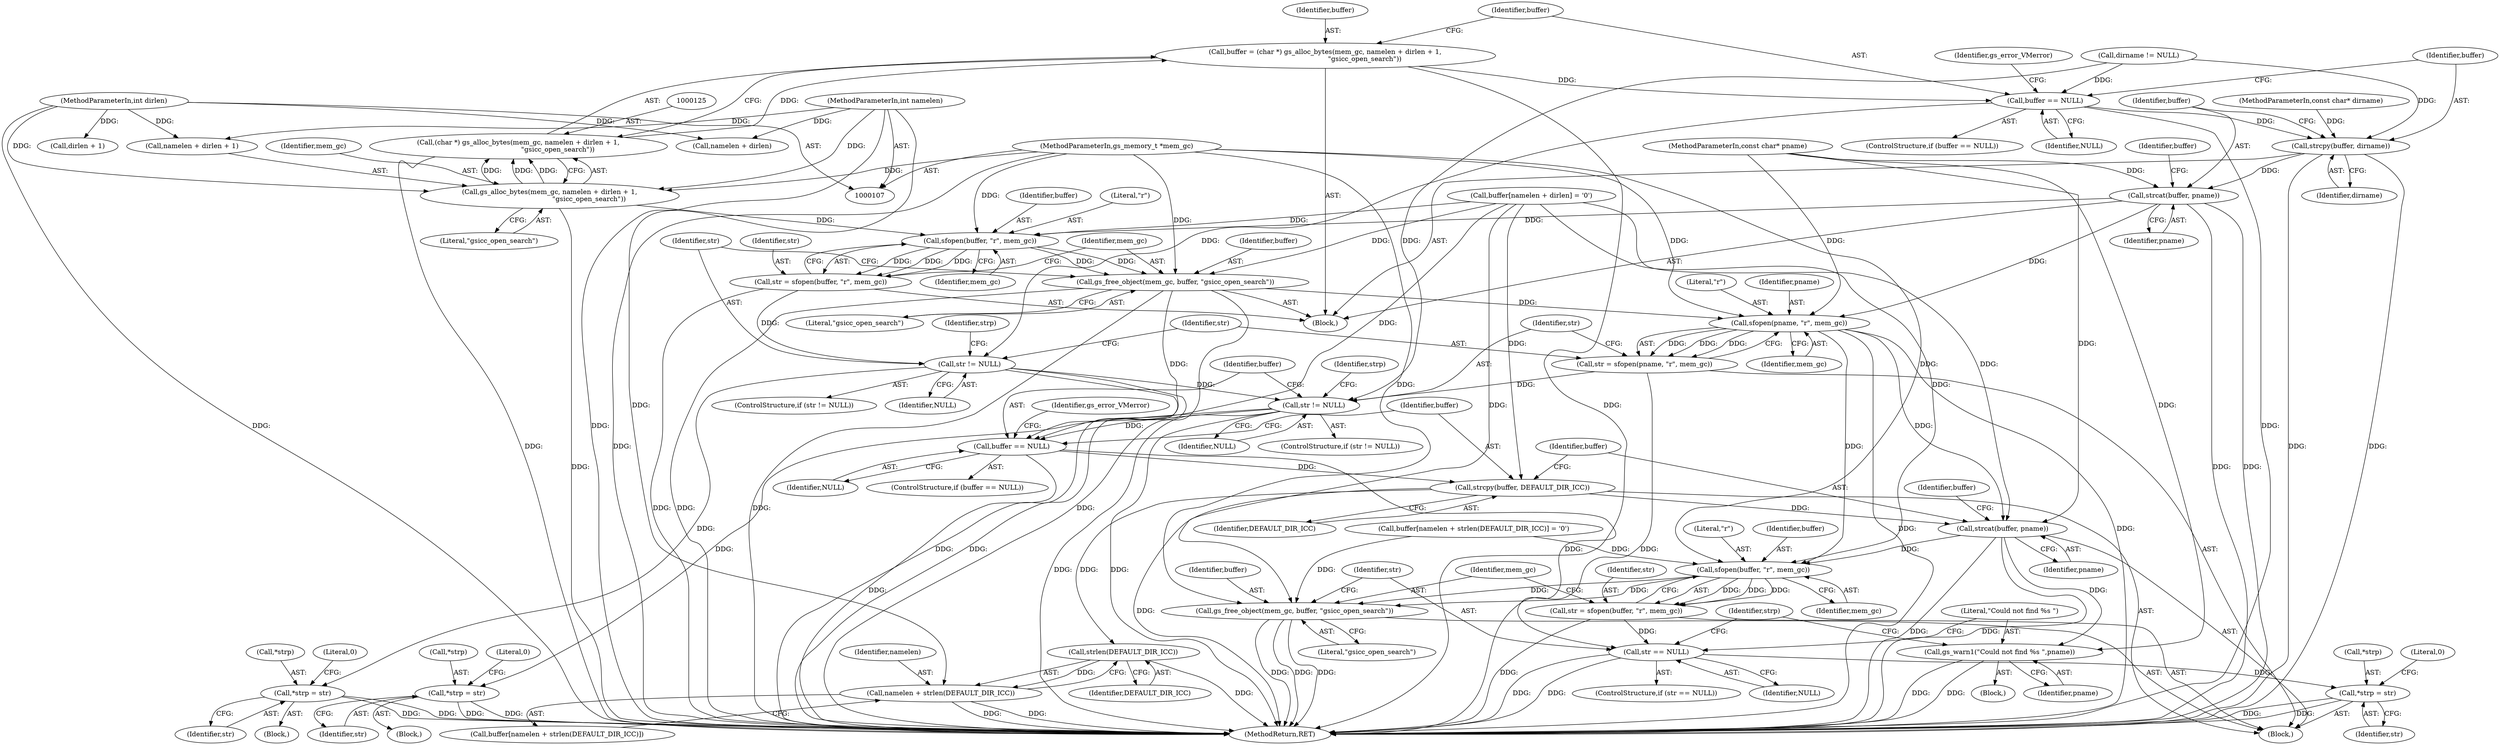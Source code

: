 digraph "1_ghostscript_6d444c273da5499a4cd72f21cb6d4c9a5256807d@integer" {
"1000122" [label="(Call,buffer = (char *) gs_alloc_bytes(mem_gc, namelen + dirlen + 1,\n                                     \"gsicc_open_search\"))"];
"1000124" [label="(Call,(char *) gs_alloc_bytes(mem_gc, namelen + dirlen + 1,\n                                     \"gsicc_open_search\"))"];
"1000126" [label="(Call,gs_alloc_bytes(mem_gc, namelen + dirlen + 1,\n                                     \"gsicc_open_search\"))"];
"1000110" [label="(MethodParameterIn,gs_memory_t *mem_gc)"];
"1000109" [label="(MethodParameterIn,int namelen)"];
"1000112" [label="(MethodParameterIn,int dirlen)"];
"1000135" [label="(Call,buffer == NULL)"];
"1000140" [label="(Call,strcpy(buffer, dirname))"];
"1000143" [label="(Call,strcat(buffer, pname))"];
"1000155" [label="(Call,sfopen(buffer, \"r\", mem_gc))"];
"1000153" [label="(Call,str = sfopen(buffer, \"r\", mem_gc))"];
"1000164" [label="(Call,str != NULL)"];
"1000168" [label="(Call,*strp = str)"];
"1000181" [label="(Call,str != NULL)"];
"1000185" [label="(Call,*strp = str)"];
"1000192" [label="(Call,buffer == NULL)"];
"1000197" [label="(Call,strcpy(buffer, DEFAULT_DIR_ICC))"];
"1000200" [label="(Call,strcat(buffer, pname))"];
"1000213" [label="(Call,sfopen(buffer, \"r\", mem_gc))"];
"1000211" [label="(Call,str = sfopen(buffer, \"r\", mem_gc))"];
"1000222" [label="(Call,str == NULL)"];
"1000229" [label="(Call,*strp = str)"];
"1000217" [label="(Call,gs_free_object(mem_gc, buffer, \"gsicc_open_search\"))"];
"1000226" [label="(Call,gs_warn1(\"Could not find %s \",pname))"];
"1000208" [label="(Call,strlen(DEFAULT_DIR_ICC))"];
"1000206" [label="(Call,namelen + strlen(DEFAULT_DIR_ICC))"];
"1000159" [label="(Call,gs_free_object(mem_gc, buffer, \"gsicc_open_search\"))"];
"1000176" [label="(Call,sfopen(pname, \"r\", mem_gc))"];
"1000174" [label="(Call,str = sfopen(pname, \"r\", mem_gc))"];
"1000175" [label="(Identifier,str)"];
"1000228" [label="(Identifier,pname)"];
"1000180" [label="(ControlStructure,if (str != NULL))"];
"1000142" [label="(Identifier,dirname)"];
"1000140" [label="(Call,strcpy(buffer, dirname))"];
"1000153" [label="(Call,str = sfopen(buffer, \"r\", mem_gc))"];
"1000235" [label="(MethodReturn,RET)"];
"1000123" [label="(Identifier,buffer)"];
"1000155" [label="(Call,sfopen(buffer, \"r\", mem_gc))"];
"1000177" [label="(Identifier,pname)"];
"1000192" [label="(Call,buffer == NULL)"];
"1000216" [label="(Identifier,mem_gc)"];
"1000111" [label="(MethodParameterIn,const char* dirname)"];
"1000169" [label="(Call,*strp)"];
"1000112" [label="(MethodParameterIn,int dirlen)"];
"1000198" [label="(Identifier,buffer)"];
"1000145" [label="(Identifier,pname)"];
"1000193" [label="(Identifier,buffer)"];
"1000212" [label="(Identifier,str)"];
"1000217" [label="(Call,gs_free_object(mem_gc, buffer, \"gsicc_open_search\"))"];
"1000114" [label="(Block,)"];
"1000166" [label="(Identifier,NULL)"];
"1000181" [label="(Call,str != NULL)"];
"1000121" [label="(Block,)"];
"1000213" [label="(Call,sfopen(buffer, \"r\", mem_gc))"];
"1000194" [label="(Identifier,NULL)"];
"1000182" [label="(Identifier,str)"];
"1000226" [label="(Call,gs_warn1(\"Could not find %s \",pname))"];
"1000141" [label="(Identifier,buffer)"];
"1000162" [label="(Literal,\"gsicc_open_search\")"];
"1000183" [label="(Identifier,NULL)"];
"1000156" [label="(Identifier,buffer)"];
"1000108" [label="(MethodParameterIn,const char* pname)"];
"1000163" [label="(ControlStructure,if (str != NULL))"];
"1000118" [label="(Call,dirname != NULL)"];
"1000203" [label="(Call,buffer[namelen + strlen(DEFAULT_DIR_ICC)] = '\0')"];
"1000135" [label="(Call,buffer == NULL)"];
"1000176" [label="(Call,sfopen(pname, \"r\", mem_gc))"];
"1000219" [label="(Identifier,buffer)"];
"1000232" [label="(Identifier,str)"];
"1000209" [label="(Identifier,DEFAULT_DIR_ICC)"];
"1000185" [label="(Call,*strp = str)"];
"1000222" [label="(Call,str == NULL)"];
"1000229" [label="(Call,*strp = str)"];
"1000134" [label="(ControlStructure,if (buffer == NULL))"];
"1000220" [label="(Literal,\"gsicc_open_search\")"];
"1000128" [label="(Call,namelen + dirlen + 1)"];
"1000207" [label="(Identifier,namelen)"];
"1000126" [label="(Call,gs_alloc_bytes(mem_gc, namelen + dirlen + 1,\n                                     \"gsicc_open_search\"))"];
"1000199" [label="(Identifier,DEFAULT_DIR_ICC)"];
"1000158" [label="(Identifier,mem_gc)"];
"1000214" [label="(Identifier,buffer)"];
"1000137" [label="(Identifier,NULL)"];
"1000204" [label="(Call,buffer[namelen + strlen(DEFAULT_DIR_ICC)])"];
"1000234" [label="(Literal,0)"];
"1000191" [label="(ControlStructure,if (buffer == NULL))"];
"1000171" [label="(Identifier,str)"];
"1000188" [label="(Identifier,str)"];
"1000143" [label="(Call,strcat(buffer, pname))"];
"1000154" [label="(Identifier,str)"];
"1000110" [label="(MethodParameterIn,gs_memory_t *mem_gc)"];
"1000173" [label="(Literal,0)"];
"1000170" [label="(Identifier,strp)"];
"1000223" [label="(Identifier,str)"];
"1000206" [label="(Call,namelen + strlen(DEFAULT_DIR_ICC))"];
"1000164" [label="(Call,str != NULL)"];
"1000165" [label="(Identifier,str)"];
"1000202" [label="(Identifier,pname)"];
"1000197" [label="(Call,strcpy(buffer, DEFAULT_DIR_ICC))"];
"1000211" [label="(Call,str = sfopen(buffer, \"r\", mem_gc))"];
"1000149" [label="(Call,namelen + dirlen)"];
"1000122" [label="(Call,buffer = (char *) gs_alloc_bytes(mem_gc, namelen + dirlen + 1,\n                                     \"gsicc_open_search\"))"];
"1000187" [label="(Identifier,strp)"];
"1000196" [label="(Identifier,gs_error_VMerror)"];
"1000225" [label="(Block,)"];
"1000231" [label="(Identifier,strp)"];
"1000167" [label="(Block,)"];
"1000127" [label="(Identifier,mem_gc)"];
"1000148" [label="(Identifier,buffer)"];
"1000146" [label="(Call,buffer[namelen + dirlen] = '\0')"];
"1000109" [label="(MethodParameterIn,int namelen)"];
"1000190" [label="(Literal,0)"];
"1000124" [label="(Call,(char *) gs_alloc_bytes(mem_gc, namelen + dirlen + 1,\n                                     \"gsicc_open_search\"))"];
"1000144" [label="(Identifier,buffer)"];
"1000157" [label="(Literal,\"r\")"];
"1000200" [label="(Call,strcat(buffer, pname))"];
"1000168" [label="(Call,*strp = str)"];
"1000227" [label="(Literal,\"Could not find %s \")"];
"1000186" [label="(Call,*strp)"];
"1000136" [label="(Identifier,buffer)"];
"1000161" [label="(Identifier,buffer)"];
"1000160" [label="(Identifier,mem_gc)"];
"1000174" [label="(Call,str = sfopen(pname, \"r\", mem_gc))"];
"1000133" [label="(Literal,\"gsicc_open_search\")"];
"1000221" [label="(ControlStructure,if (str == NULL))"];
"1000230" [label="(Call,*strp)"];
"1000184" [label="(Block,)"];
"1000201" [label="(Identifier,buffer)"];
"1000178" [label="(Literal,\"r\")"];
"1000139" [label="(Identifier,gs_error_VMerror)"];
"1000224" [label="(Identifier,NULL)"];
"1000130" [label="(Call,dirlen + 1)"];
"1000159" [label="(Call,gs_free_object(mem_gc, buffer, \"gsicc_open_search\"))"];
"1000208" [label="(Call,strlen(DEFAULT_DIR_ICC))"];
"1000218" [label="(Identifier,mem_gc)"];
"1000179" [label="(Identifier,mem_gc)"];
"1000205" [label="(Identifier,buffer)"];
"1000215" [label="(Literal,\"r\")"];
"1000122" -> "1000121"  [label="AST: "];
"1000122" -> "1000124"  [label="CFG: "];
"1000123" -> "1000122"  [label="AST: "];
"1000124" -> "1000122"  [label="AST: "];
"1000136" -> "1000122"  [label="CFG: "];
"1000122" -> "1000235"  [label="DDG: "];
"1000124" -> "1000122"  [label="DDG: "];
"1000122" -> "1000135"  [label="DDG: "];
"1000124" -> "1000126"  [label="CFG: "];
"1000125" -> "1000124"  [label="AST: "];
"1000126" -> "1000124"  [label="AST: "];
"1000124" -> "1000235"  [label="DDG: "];
"1000126" -> "1000124"  [label="DDG: "];
"1000126" -> "1000124"  [label="DDG: "];
"1000126" -> "1000124"  [label="DDG: "];
"1000126" -> "1000133"  [label="CFG: "];
"1000127" -> "1000126"  [label="AST: "];
"1000128" -> "1000126"  [label="AST: "];
"1000133" -> "1000126"  [label="AST: "];
"1000126" -> "1000235"  [label="DDG: "];
"1000110" -> "1000126"  [label="DDG: "];
"1000109" -> "1000126"  [label="DDG: "];
"1000112" -> "1000126"  [label="DDG: "];
"1000126" -> "1000155"  [label="DDG: "];
"1000110" -> "1000107"  [label="AST: "];
"1000110" -> "1000235"  [label="DDG: "];
"1000110" -> "1000155"  [label="DDG: "];
"1000110" -> "1000159"  [label="DDG: "];
"1000110" -> "1000176"  [label="DDG: "];
"1000110" -> "1000213"  [label="DDG: "];
"1000110" -> "1000217"  [label="DDG: "];
"1000109" -> "1000107"  [label="AST: "];
"1000109" -> "1000235"  [label="DDG: "];
"1000109" -> "1000128"  [label="DDG: "];
"1000109" -> "1000149"  [label="DDG: "];
"1000109" -> "1000206"  [label="DDG: "];
"1000112" -> "1000107"  [label="AST: "];
"1000112" -> "1000235"  [label="DDG: "];
"1000112" -> "1000128"  [label="DDG: "];
"1000112" -> "1000130"  [label="DDG: "];
"1000112" -> "1000149"  [label="DDG: "];
"1000135" -> "1000134"  [label="AST: "];
"1000135" -> "1000137"  [label="CFG: "];
"1000136" -> "1000135"  [label="AST: "];
"1000137" -> "1000135"  [label="AST: "];
"1000139" -> "1000135"  [label="CFG: "];
"1000141" -> "1000135"  [label="CFG: "];
"1000135" -> "1000235"  [label="DDG: "];
"1000118" -> "1000135"  [label="DDG: "];
"1000135" -> "1000140"  [label="DDG: "];
"1000135" -> "1000164"  [label="DDG: "];
"1000140" -> "1000121"  [label="AST: "];
"1000140" -> "1000142"  [label="CFG: "];
"1000141" -> "1000140"  [label="AST: "];
"1000142" -> "1000140"  [label="AST: "];
"1000144" -> "1000140"  [label="CFG: "];
"1000140" -> "1000235"  [label="DDG: "];
"1000140" -> "1000235"  [label="DDG: "];
"1000118" -> "1000140"  [label="DDG: "];
"1000111" -> "1000140"  [label="DDG: "];
"1000140" -> "1000143"  [label="DDG: "];
"1000143" -> "1000121"  [label="AST: "];
"1000143" -> "1000145"  [label="CFG: "];
"1000144" -> "1000143"  [label="AST: "];
"1000145" -> "1000143"  [label="AST: "];
"1000148" -> "1000143"  [label="CFG: "];
"1000143" -> "1000235"  [label="DDG: "];
"1000143" -> "1000235"  [label="DDG: "];
"1000108" -> "1000143"  [label="DDG: "];
"1000143" -> "1000155"  [label="DDG: "];
"1000143" -> "1000176"  [label="DDG: "];
"1000155" -> "1000153"  [label="AST: "];
"1000155" -> "1000158"  [label="CFG: "];
"1000156" -> "1000155"  [label="AST: "];
"1000157" -> "1000155"  [label="AST: "];
"1000158" -> "1000155"  [label="AST: "];
"1000153" -> "1000155"  [label="CFG: "];
"1000155" -> "1000153"  [label="DDG: "];
"1000155" -> "1000153"  [label="DDG: "];
"1000155" -> "1000153"  [label="DDG: "];
"1000146" -> "1000155"  [label="DDG: "];
"1000155" -> "1000159"  [label="DDG: "];
"1000155" -> "1000159"  [label="DDG: "];
"1000153" -> "1000121"  [label="AST: "];
"1000154" -> "1000153"  [label="AST: "];
"1000160" -> "1000153"  [label="CFG: "];
"1000153" -> "1000235"  [label="DDG: "];
"1000153" -> "1000164"  [label="DDG: "];
"1000164" -> "1000163"  [label="AST: "];
"1000164" -> "1000166"  [label="CFG: "];
"1000165" -> "1000164"  [label="AST: "];
"1000166" -> "1000164"  [label="AST: "];
"1000170" -> "1000164"  [label="CFG: "];
"1000175" -> "1000164"  [label="CFG: "];
"1000164" -> "1000235"  [label="DDG: "];
"1000164" -> "1000235"  [label="DDG: "];
"1000164" -> "1000168"  [label="DDG: "];
"1000164" -> "1000181"  [label="DDG: "];
"1000168" -> "1000167"  [label="AST: "];
"1000168" -> "1000171"  [label="CFG: "];
"1000169" -> "1000168"  [label="AST: "];
"1000171" -> "1000168"  [label="AST: "];
"1000173" -> "1000168"  [label="CFG: "];
"1000168" -> "1000235"  [label="DDG: "];
"1000168" -> "1000235"  [label="DDG: "];
"1000181" -> "1000180"  [label="AST: "];
"1000181" -> "1000183"  [label="CFG: "];
"1000182" -> "1000181"  [label="AST: "];
"1000183" -> "1000181"  [label="AST: "];
"1000187" -> "1000181"  [label="CFG: "];
"1000193" -> "1000181"  [label="CFG: "];
"1000181" -> "1000235"  [label="DDG: "];
"1000181" -> "1000235"  [label="DDG: "];
"1000174" -> "1000181"  [label="DDG: "];
"1000118" -> "1000181"  [label="DDG: "];
"1000181" -> "1000185"  [label="DDG: "];
"1000181" -> "1000192"  [label="DDG: "];
"1000185" -> "1000184"  [label="AST: "];
"1000185" -> "1000188"  [label="CFG: "];
"1000186" -> "1000185"  [label="AST: "];
"1000188" -> "1000185"  [label="AST: "];
"1000190" -> "1000185"  [label="CFG: "];
"1000185" -> "1000235"  [label="DDG: "];
"1000185" -> "1000235"  [label="DDG: "];
"1000192" -> "1000191"  [label="AST: "];
"1000192" -> "1000194"  [label="CFG: "];
"1000193" -> "1000192"  [label="AST: "];
"1000194" -> "1000192"  [label="AST: "];
"1000196" -> "1000192"  [label="CFG: "];
"1000198" -> "1000192"  [label="CFG: "];
"1000192" -> "1000235"  [label="DDG: "];
"1000146" -> "1000192"  [label="DDG: "];
"1000159" -> "1000192"  [label="DDG: "];
"1000192" -> "1000197"  [label="DDG: "];
"1000192" -> "1000222"  [label="DDG: "];
"1000197" -> "1000114"  [label="AST: "];
"1000197" -> "1000199"  [label="CFG: "];
"1000198" -> "1000197"  [label="AST: "];
"1000199" -> "1000197"  [label="AST: "];
"1000201" -> "1000197"  [label="CFG: "];
"1000197" -> "1000235"  [label="DDG: "];
"1000146" -> "1000197"  [label="DDG: "];
"1000197" -> "1000200"  [label="DDG: "];
"1000197" -> "1000208"  [label="DDG: "];
"1000200" -> "1000114"  [label="AST: "];
"1000200" -> "1000202"  [label="CFG: "];
"1000201" -> "1000200"  [label="AST: "];
"1000202" -> "1000200"  [label="AST: "];
"1000205" -> "1000200"  [label="CFG: "];
"1000200" -> "1000235"  [label="DDG: "];
"1000200" -> "1000235"  [label="DDG: "];
"1000146" -> "1000200"  [label="DDG: "];
"1000176" -> "1000200"  [label="DDG: "];
"1000108" -> "1000200"  [label="DDG: "];
"1000200" -> "1000213"  [label="DDG: "];
"1000200" -> "1000226"  [label="DDG: "];
"1000213" -> "1000211"  [label="AST: "];
"1000213" -> "1000216"  [label="CFG: "];
"1000214" -> "1000213"  [label="AST: "];
"1000215" -> "1000213"  [label="AST: "];
"1000216" -> "1000213"  [label="AST: "];
"1000211" -> "1000213"  [label="CFG: "];
"1000213" -> "1000211"  [label="DDG: "];
"1000213" -> "1000211"  [label="DDG: "];
"1000213" -> "1000211"  [label="DDG: "];
"1000146" -> "1000213"  [label="DDG: "];
"1000203" -> "1000213"  [label="DDG: "];
"1000176" -> "1000213"  [label="DDG: "];
"1000213" -> "1000217"  [label="DDG: "];
"1000213" -> "1000217"  [label="DDG: "];
"1000211" -> "1000114"  [label="AST: "];
"1000212" -> "1000211"  [label="AST: "];
"1000218" -> "1000211"  [label="CFG: "];
"1000211" -> "1000235"  [label="DDG: "];
"1000211" -> "1000222"  [label="DDG: "];
"1000222" -> "1000221"  [label="AST: "];
"1000222" -> "1000224"  [label="CFG: "];
"1000223" -> "1000222"  [label="AST: "];
"1000224" -> "1000222"  [label="AST: "];
"1000227" -> "1000222"  [label="CFG: "];
"1000231" -> "1000222"  [label="CFG: "];
"1000222" -> "1000235"  [label="DDG: "];
"1000222" -> "1000235"  [label="DDG: "];
"1000222" -> "1000229"  [label="DDG: "];
"1000229" -> "1000114"  [label="AST: "];
"1000229" -> "1000232"  [label="CFG: "];
"1000230" -> "1000229"  [label="AST: "];
"1000232" -> "1000229"  [label="AST: "];
"1000234" -> "1000229"  [label="CFG: "];
"1000229" -> "1000235"  [label="DDG: "];
"1000229" -> "1000235"  [label="DDG: "];
"1000217" -> "1000114"  [label="AST: "];
"1000217" -> "1000220"  [label="CFG: "];
"1000218" -> "1000217"  [label="AST: "];
"1000219" -> "1000217"  [label="AST: "];
"1000220" -> "1000217"  [label="AST: "];
"1000223" -> "1000217"  [label="CFG: "];
"1000217" -> "1000235"  [label="DDG: "];
"1000217" -> "1000235"  [label="DDG: "];
"1000217" -> "1000235"  [label="DDG: "];
"1000146" -> "1000217"  [label="DDG: "];
"1000203" -> "1000217"  [label="DDG: "];
"1000226" -> "1000225"  [label="AST: "];
"1000226" -> "1000228"  [label="CFG: "];
"1000227" -> "1000226"  [label="AST: "];
"1000228" -> "1000226"  [label="AST: "];
"1000231" -> "1000226"  [label="CFG: "];
"1000226" -> "1000235"  [label="DDG: "];
"1000226" -> "1000235"  [label="DDG: "];
"1000108" -> "1000226"  [label="DDG: "];
"1000208" -> "1000206"  [label="AST: "];
"1000208" -> "1000209"  [label="CFG: "];
"1000209" -> "1000208"  [label="AST: "];
"1000206" -> "1000208"  [label="CFG: "];
"1000208" -> "1000235"  [label="DDG: "];
"1000208" -> "1000206"  [label="DDG: "];
"1000206" -> "1000204"  [label="AST: "];
"1000207" -> "1000206"  [label="AST: "];
"1000204" -> "1000206"  [label="CFG: "];
"1000206" -> "1000235"  [label="DDG: "];
"1000206" -> "1000235"  [label="DDG: "];
"1000159" -> "1000121"  [label="AST: "];
"1000159" -> "1000162"  [label="CFG: "];
"1000160" -> "1000159"  [label="AST: "];
"1000161" -> "1000159"  [label="AST: "];
"1000162" -> "1000159"  [label="AST: "];
"1000165" -> "1000159"  [label="CFG: "];
"1000159" -> "1000235"  [label="DDG: "];
"1000159" -> "1000235"  [label="DDG: "];
"1000159" -> "1000235"  [label="DDG: "];
"1000146" -> "1000159"  [label="DDG: "];
"1000159" -> "1000176"  [label="DDG: "];
"1000176" -> "1000174"  [label="AST: "];
"1000176" -> "1000179"  [label="CFG: "];
"1000177" -> "1000176"  [label="AST: "];
"1000178" -> "1000176"  [label="AST: "];
"1000179" -> "1000176"  [label="AST: "];
"1000174" -> "1000176"  [label="CFG: "];
"1000176" -> "1000235"  [label="DDG: "];
"1000176" -> "1000235"  [label="DDG: "];
"1000176" -> "1000174"  [label="DDG: "];
"1000176" -> "1000174"  [label="DDG: "];
"1000176" -> "1000174"  [label="DDG: "];
"1000108" -> "1000176"  [label="DDG: "];
"1000174" -> "1000114"  [label="AST: "];
"1000175" -> "1000174"  [label="AST: "];
"1000182" -> "1000174"  [label="CFG: "];
"1000174" -> "1000235"  [label="DDG: "];
}
